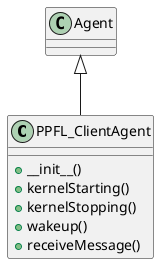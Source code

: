 @startuml
class PPFL_ClientAgent {
  + __init__()
  + kernelStarting()
  + kernelStopping()
  + wakeup()
  + receiveMessage()
}
Agent <|-- PPFL_ClientAgent
@enduml
